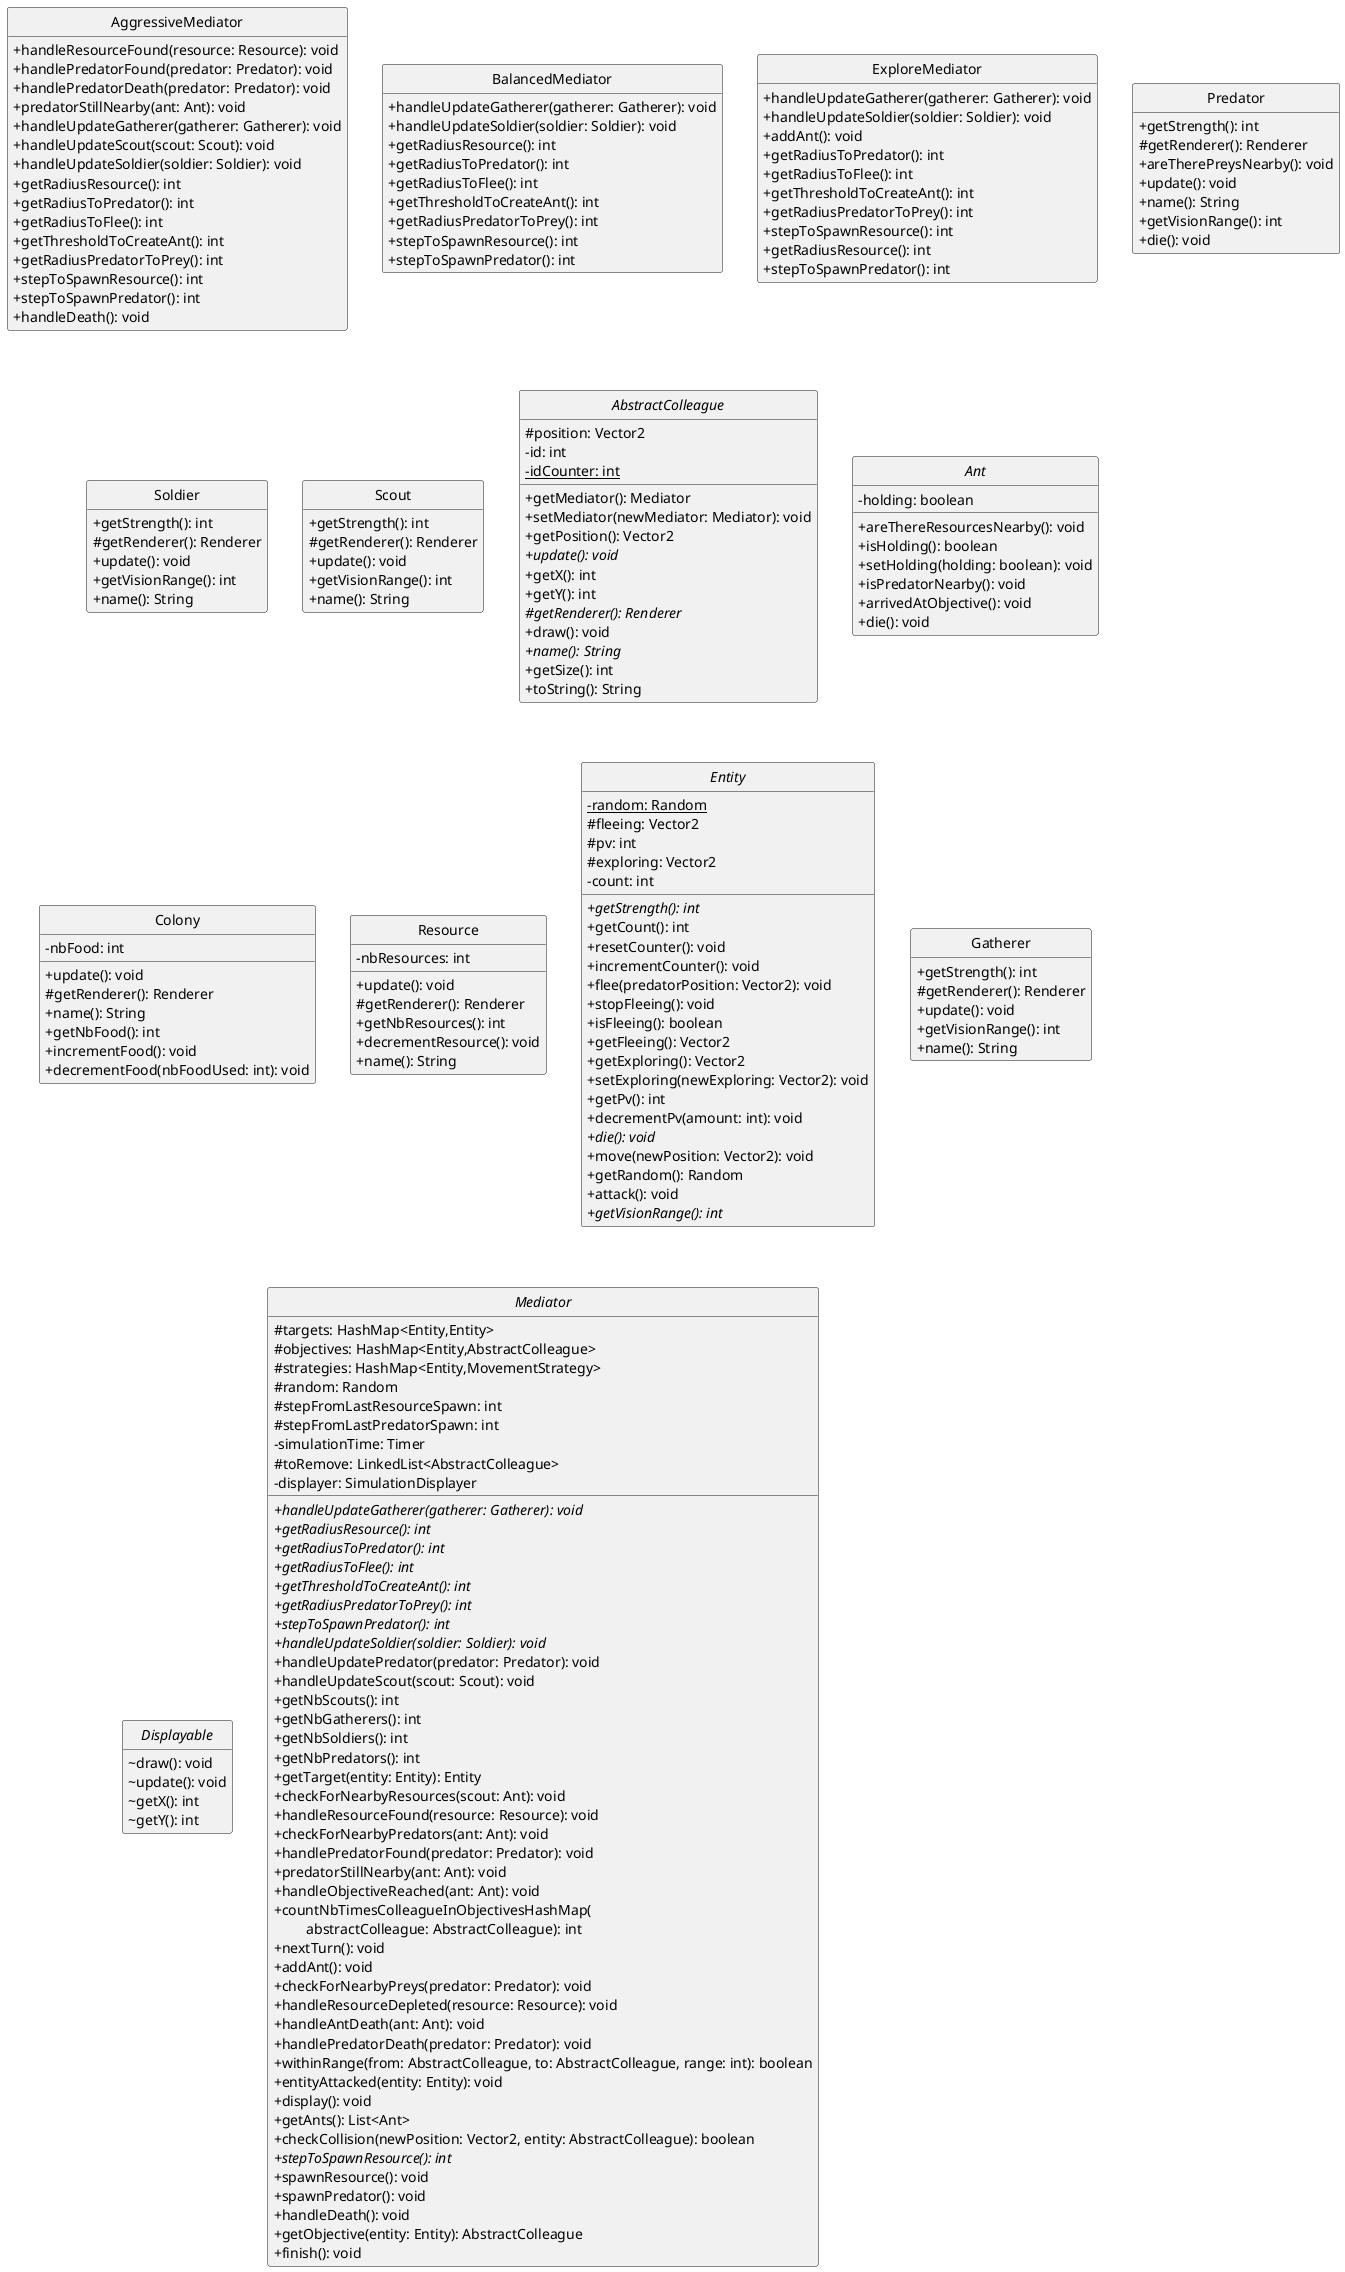 @startuml

' STATIC
' Generated by CTP - https://github.com/samuelroland/ctp

' Style
hide empty members
hide circle
skinparam classAttributeIconSize 0

' Additions

' REMOVE

' ENDSTATIC

class AggressiveMediator {
	+ handleResourceFound(resource: Resource): void
	+ handlePredatorFound(predator: Predator): void
	+ handlePredatorDeath(predator: Predator): void
	+ predatorStillNearby(ant: Ant): void
	+ handleUpdateGatherer(gatherer: Gatherer): void
	+ handleUpdateScout(scout: Scout): void
	+ handleUpdateSoldier(soldier: Soldier): void
	+ getRadiusResource(): int
	+ getRadiusToPredator(): int
	+ getRadiusToFlee(): int
	+ getThresholdToCreateAnt(): int
	+ getRadiusPredatorToPrey(): int
	+ stepToSpawnResource(): int
	+ stepToSpawnPredator(): int
	+ handleDeath(): void
}

class BalancedMediator {
	+ handleUpdateGatherer(gatherer: Gatherer): void
	+ handleUpdateSoldier(soldier: Soldier): void
	+ getRadiusResource(): int
	+ getRadiusToPredator(): int
	+ getRadiusToFlee(): int
	+ getThresholdToCreateAnt(): int
	+ getRadiusPredatorToPrey(): int
	+ stepToSpawnResource(): int
	+ stepToSpawnPredator(): int
}


class ExploreMediator {
	+ handleUpdateGatherer(gatherer: Gatherer): void
	+ handleUpdateSoldier(soldier: Soldier): void
	+ addAnt(): void
	+ getRadiusToPredator(): int
	+ getRadiusToFlee(): int
	+ getThresholdToCreateAnt(): int
	+ getRadiusPredatorToPrey(): int
	+ stepToSpawnResource(): int
	+ getRadiusResource(): int
	+ stepToSpawnPredator(): int
}


class Predator {
	+ getStrength(): int
	# getRenderer(): Renderer
	+ areTherePreysNearby(): void
	+ update(): void
	+ name(): String
	+ getVisionRange(): int
	+ die(): void
}

class Soldier {
	+ getStrength(): int
	# getRenderer(): Renderer
	+ update(): void
	+ getVisionRange(): int
	+ name(): String
}

class Scout {
	+ getStrength(): int
	# getRenderer(): Renderer
	+ update(): void
	+ getVisionRange(): int
	+ name(): String
}

abstract class AbstractColleague {
	# position: Vector2
	- id: int
	- {static} idCounter: int
	+ getMediator(): Mediator
	+ setMediator(newMediator: Mediator): void
	+ getPosition(): Vector2
	+ {abstract}update(): void
	+ getX(): int
	+ getY(): int
	# {abstract}getRenderer(): Renderer
	+ draw(): void
	+ {abstract}name(): String
	+ getSize(): int
	+ toString(): String
}


abstract class Ant {
	- holding: boolean
	+ areThereResourcesNearby(): void
	+ isHolding(): boolean
	+ setHolding(holding: boolean): void
	+ isPredatorNearby(): void
	+ arrivedAtObjective(): void
	+ die(): void
}


class Colony {
	- nbFood: int
	+ update(): void
	# getRenderer(): Renderer
	+ name(): String
	+ getNbFood(): int
	+ incrementFood(): void
	+ decrementFood(nbFoodUsed: int): void
}


class Resource {
	- nbResources: int
	+ update(): void
	# getRenderer(): Renderer
	+ getNbResources(): int
	+ decrementResource(): void
	+ name(): String
}


abstract class Entity {
	- {static} random: Random
	# fleeing: Vector2
	# pv: int
	# exploring: Vector2
	- count: int
	+ {abstract}getStrength(): int
	+ getCount(): int
	+ resetCounter(): void
	+ incrementCounter(): void
	+ flee(predatorPosition: Vector2): void
	+ stopFleeing(): void
	+ isFleeing(): boolean
	+ getFleeing(): Vector2
	+ getExploring(): Vector2
	+ setExploring(newExploring: Vector2): void
	+ getPv(): int
	+ decrementPv(amount: int): void
	+ {abstract}die(): void
	+ move(newPosition: Vector2): void
	+ getRandom(): Random
	+ attack(): void
	+ {abstract}getVisionRange(): int
}


class Gatherer {
	+ getStrength(): int
	# getRenderer(): Renderer
	+ update(): void
	+ getVisionRange(): int
	+ name(): String
}

interface Displayable {
	~ draw(): void
	~ update(): void
	~ getX(): int
	~ getY(): int
}


abstract class Mediator {
	# targets: HashMap<Entity,Entity>
	# objectives: HashMap<Entity,AbstractColleague>
	# strategies: HashMap<Entity,MovementStrategy>
	# random: Random
	# stepFromLastResourceSpawn: int
	# stepFromLastPredatorSpawn: int
	- simulationTime: Timer
	# toRemove: LinkedList<AbstractColleague>
	- displayer: SimulationDisplayer
	+ {abstract}handleUpdateGatherer(gatherer: Gatherer): void
	+ {abstract}getRadiusResource(): int
	+ {abstract}getRadiusToPredator(): int
	+ {abstract}getRadiusToFlee(): int
	+ {abstract}getThresholdToCreateAnt(): int
	+ {abstract}getRadiusPredatorToPrey(): int
	+ {abstract}stepToSpawnPredator(): int
	+ {abstract}handleUpdateSoldier(soldier: Soldier): void
	+ handleUpdatePredator(predator: Predator): void
	+ handleUpdateScout(scout: Scout): void
	+ getNbScouts(): int
	+ getNbGatherers(): int
	+ getNbSoldiers(): int
	+ getNbPredators(): int
	+ getTarget(entity: Entity): Entity
	+ checkForNearbyResources(scout: Ant): void
	+ handleResourceFound(resource: Resource): void
	+ checkForNearbyPredators(ant: Ant): void
	+ handlePredatorFound(predator: Predator): void
	+ predatorStillNearby(ant: Ant): void
	+ handleObjectiveReached(ant: Ant): void
	+ countNbTimesColleagueInObjectivesHashMap(\n\t abstractColleague: AbstractColleague): int
	+ nextTurn(): void
	+ addAnt(): void
	+ checkForNearbyPreys(predator: Predator): void
	+ handleResourceDepleted(resource: Resource): void
	+ handleAntDeath(ant: Ant): void
	+ handlePredatorDeath(predator: Predator): void
	+ withinRange(from: AbstractColleague, to: AbstractColleague, range: int): boolean
	+ entityAttacked(entity: Entity): void
	+ display(): void
	+ getAnts(): List<Ant>
	+ checkCollision(newPosition: Vector2, entity: AbstractColleague): boolean
	+ {abstract}stepToSpawnResource(): int
	+ spawnResource(): void
	+ spawnPredator(): void
	+ handleDeath(): void
	+ getObjective(entity: Entity): AbstractColleague
	+ finish(): void
}

'Entity <|-- Predator
'Ant <|-- Soldier
'Ant <|-- Scout
'Displayable <|.. AbstractColleague
'Entity <|-- Ant
'AbstractColleague <|-- Colony
'AbstractColleague <|-- Resource
'AbstractColleague <|-- Entity
'Ant <|-- Gatherer
'Mediator <|-- AggressiveMediator
'Mediator <|-- BalancedMediator
'Mediator <|-- ExploreMediator

'associations
'Mediator "1" --> "1" Colony : hub
'AbstractColleague "*" --> "1" Mediator : has as mediator
'Gatherer "*" <-- "1" Mediator : list of gatherers
'Scout "*" <-- "1" Mediator : list of scouts
'Soldier "*" <-- "1" Mediator : list of soldier
'Predator "*" <-- "1" Mediator : list of predator
'Resource "*" <-- "1" Mediator : list of resource
'Predator "*" <-- "1" Mediator : list of predatorFound
'Resource "*" <-- "1" Mediator : list of resourceFound




@enduml